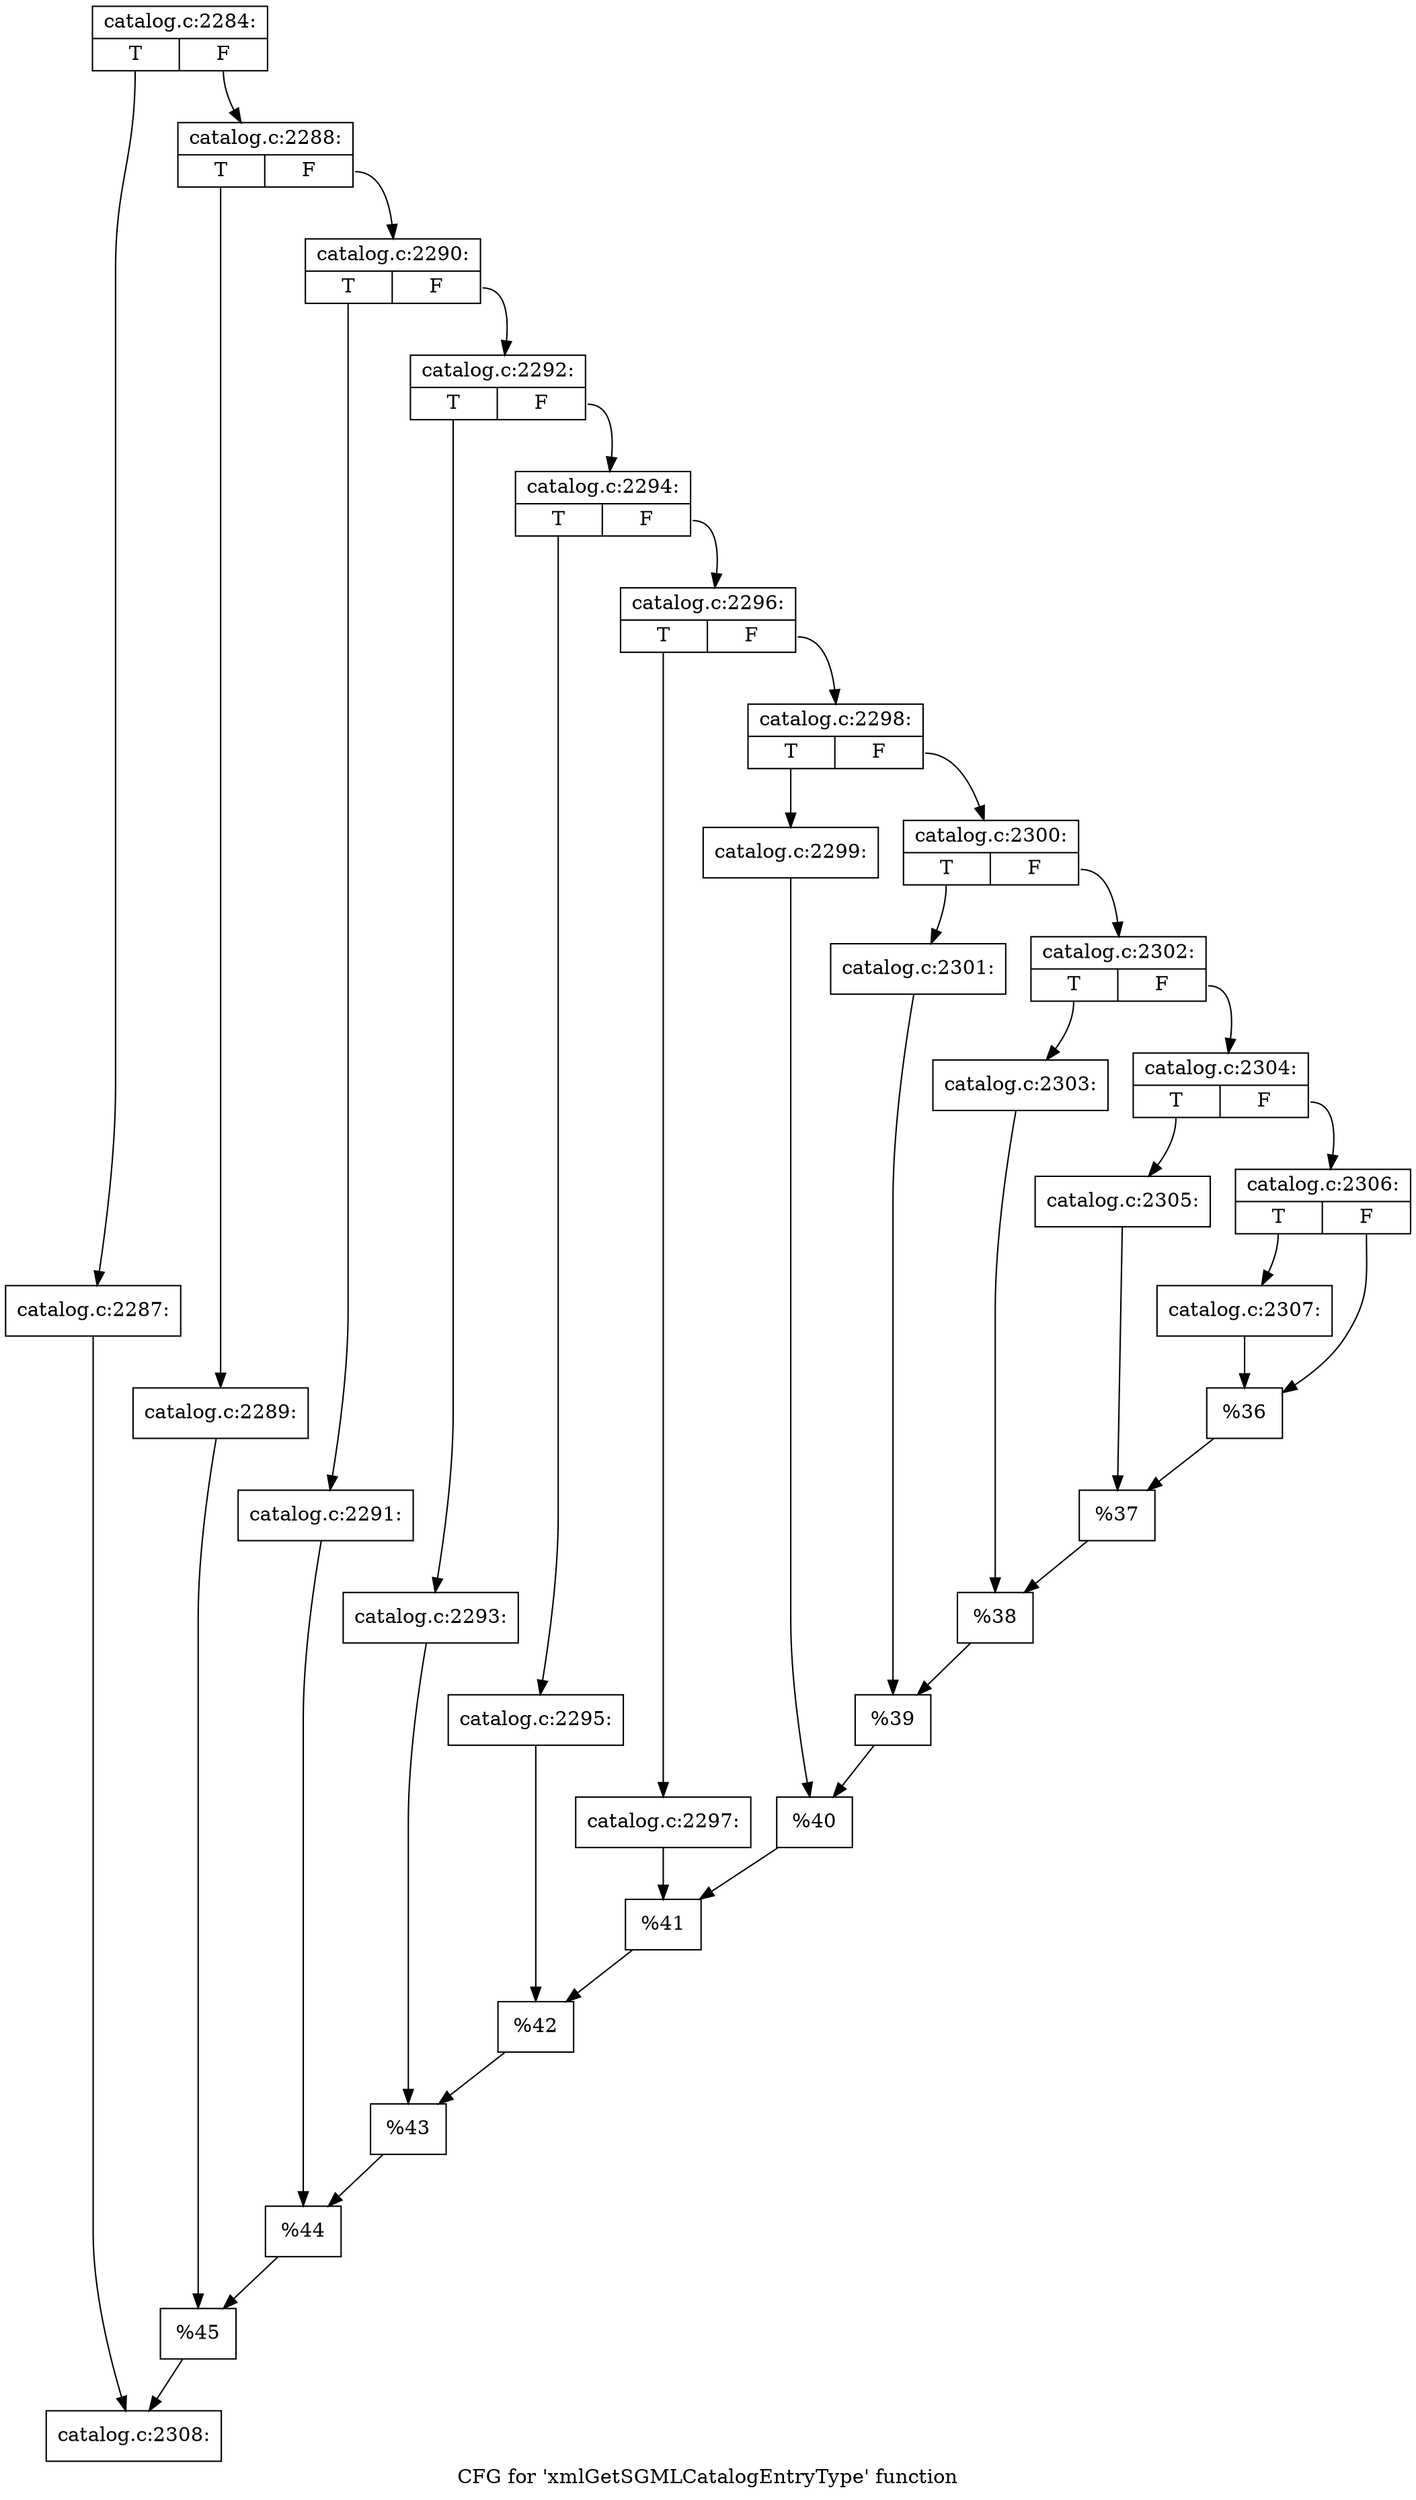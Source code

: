 digraph "CFG for 'xmlGetSGMLCatalogEntryType' function" {
	label="CFG for 'xmlGetSGMLCatalogEntryType' function";

	Node0x3ac6020 [shape=record,label="{catalog.c:2284:|{<s0>T|<s1>F}}"];
	Node0x3ac6020:s0 -> Node0x3ac6670;
	Node0x3ac6020:s1 -> Node0x3ac6710;
	Node0x3ac6670 [shape=record,label="{catalog.c:2287:}"];
	Node0x3ac6670 -> Node0x3ac66c0;
	Node0x3ac6710 [shape=record,label="{catalog.c:2288:|{<s0>T|<s1>F}}"];
	Node0x3ac6710:s0 -> Node0x3acb790;
	Node0x3ac6710:s1 -> Node0x3acb830;
	Node0x3acb790 [shape=record,label="{catalog.c:2289:}"];
	Node0x3acb790 -> Node0x3acb7e0;
	Node0x3acb830 [shape=record,label="{catalog.c:2290:|{<s0>T|<s1>F}}"];
	Node0x3acb830:s0 -> Node0x3acbd60;
	Node0x3acb830:s1 -> Node0x3acbe00;
	Node0x3acbd60 [shape=record,label="{catalog.c:2291:}"];
	Node0x3acbd60 -> Node0x3acbdb0;
	Node0x3acbe00 [shape=record,label="{catalog.c:2292:|{<s0>T|<s1>F}}"];
	Node0x3acbe00:s0 -> Node0x3acc330;
	Node0x3acbe00:s1 -> Node0x3acc3d0;
	Node0x3acc330 [shape=record,label="{catalog.c:2293:}"];
	Node0x3acc330 -> Node0x3acc380;
	Node0x3acc3d0 [shape=record,label="{catalog.c:2294:|{<s0>T|<s1>F}}"];
	Node0x3acc3d0:s0 -> Node0x3acc900;
	Node0x3acc3d0:s1 -> Node0x3acc9a0;
	Node0x3acc900 [shape=record,label="{catalog.c:2295:}"];
	Node0x3acc900 -> Node0x3acc950;
	Node0x3acc9a0 [shape=record,label="{catalog.c:2296:|{<s0>T|<s1>F}}"];
	Node0x3acc9a0:s0 -> Node0x3acced0;
	Node0x3acc9a0:s1 -> Node0x3accf70;
	Node0x3acced0 [shape=record,label="{catalog.c:2297:}"];
	Node0x3acced0 -> Node0x3accf20;
	Node0x3accf70 [shape=record,label="{catalog.c:2298:|{<s0>T|<s1>F}}"];
	Node0x3accf70:s0 -> Node0x3acd4a0;
	Node0x3accf70:s1 -> Node0x3acd540;
	Node0x3acd4a0 [shape=record,label="{catalog.c:2299:}"];
	Node0x3acd4a0 -> Node0x3acd4f0;
	Node0x3acd540 [shape=record,label="{catalog.c:2300:|{<s0>T|<s1>F}}"];
	Node0x3acd540:s0 -> Node0x3acda70;
	Node0x3acd540:s1 -> Node0x3acdb10;
	Node0x3acda70 [shape=record,label="{catalog.c:2301:}"];
	Node0x3acda70 -> Node0x3acdac0;
	Node0x3acdb10 [shape=record,label="{catalog.c:2302:|{<s0>T|<s1>F}}"];
	Node0x3acdb10:s0 -> Node0x3ace040;
	Node0x3acdb10:s1 -> Node0x3ace0e0;
	Node0x3ace040 [shape=record,label="{catalog.c:2303:}"];
	Node0x3ace040 -> Node0x3ace090;
	Node0x3ace0e0 [shape=record,label="{catalog.c:2304:|{<s0>T|<s1>F}}"];
	Node0x3ace0e0:s0 -> Node0x3ace610;
	Node0x3ace0e0:s1 -> Node0x3ace6b0;
	Node0x3ace610 [shape=record,label="{catalog.c:2305:}"];
	Node0x3ace610 -> Node0x3ace660;
	Node0x3ace6b0 [shape=record,label="{catalog.c:2306:|{<s0>T|<s1>F}}"];
	Node0x3ace6b0:s0 -> Node0x3acebe0;
	Node0x3ace6b0:s1 -> Node0x3acec30;
	Node0x3acebe0 [shape=record,label="{catalog.c:2307:}"];
	Node0x3acebe0 -> Node0x3acec30;
	Node0x3acec30 [shape=record,label="{%36}"];
	Node0x3acec30 -> Node0x3ace660;
	Node0x3ace660 [shape=record,label="{%37}"];
	Node0x3ace660 -> Node0x3ace090;
	Node0x3ace090 [shape=record,label="{%38}"];
	Node0x3ace090 -> Node0x3acdac0;
	Node0x3acdac0 [shape=record,label="{%39}"];
	Node0x3acdac0 -> Node0x3acd4f0;
	Node0x3acd4f0 [shape=record,label="{%40}"];
	Node0x3acd4f0 -> Node0x3accf20;
	Node0x3accf20 [shape=record,label="{%41}"];
	Node0x3accf20 -> Node0x3acc950;
	Node0x3acc950 [shape=record,label="{%42}"];
	Node0x3acc950 -> Node0x3acc380;
	Node0x3acc380 [shape=record,label="{%43}"];
	Node0x3acc380 -> Node0x3acbdb0;
	Node0x3acbdb0 [shape=record,label="{%44}"];
	Node0x3acbdb0 -> Node0x3acb7e0;
	Node0x3acb7e0 [shape=record,label="{%45}"];
	Node0x3acb7e0 -> Node0x3ac66c0;
	Node0x3ac66c0 [shape=record,label="{catalog.c:2308:}"];
}
